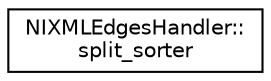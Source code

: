 digraph "Graphical Class Hierarchy"
{
  edge [fontname="Helvetica",fontsize="10",labelfontname="Helvetica",labelfontsize="10"];
  node [fontname="Helvetica",fontsize="10",shape=record];
  rankdir="LR";
  Node0 [label="NIXMLEdgesHandler::\lsplit_sorter",height=0.2,width=0.4,color="black", fillcolor="white", style="filled",URL="$d6/d75/class_n_i_x_m_l_edges_handler_1_1split__sorter.html",tooltip="Sorts splits by their position (increasing) "];
}
